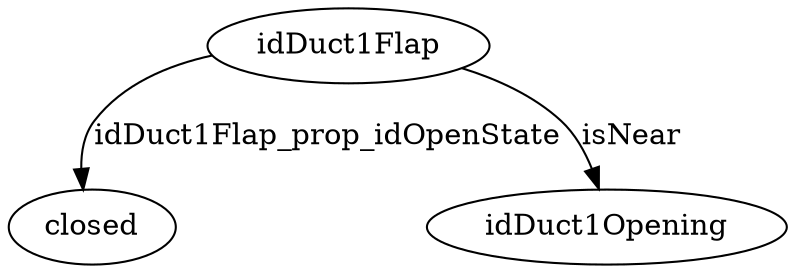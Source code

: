 strict digraph  {
idDuct1Flap [node_type=entity_node];
closed [node_type=property_node];
idDuct1Opening [node_type=entity_node];
idDuct1Flap -> closed  [edge_type=property, label=idDuct1Flap_prop_idOpenState];
idDuct1Flap -> idDuct1Opening  [edge_type=relationship, label=isNear];
}
